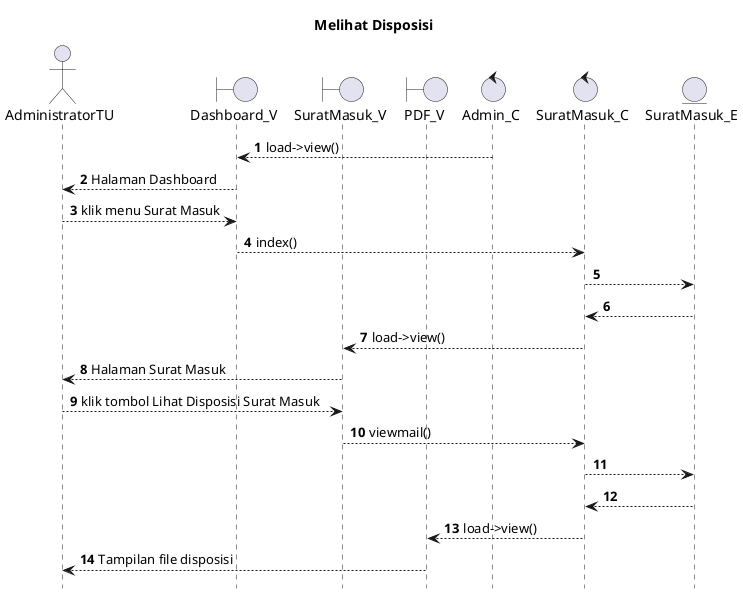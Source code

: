 @startuml

autonumber
hide footbox
title Melihat Disposisi

Actor AdministratorTU
boundary Dashboard_V
boundary SuratMasuk_V
boundary PDF_V
control Admin_C
control SuratMasuk_C
Entity SuratMasuk_E

Admin_C --> Dashboard_V: load->view()
Dashboard_V --> AdministratorTU: Halaman Dashboard
AdministratorTU --> Dashboard_V: klik menu Surat Masuk
Dashboard_V --> SuratMasuk_C: index()
SuratMasuk_C --> SuratMasuk_E:
    
    SuratMasuk_E --> SuratMasuk_C:
    SuratMasuk_C --> SuratMasuk_V: load->view()
    SuratMasuk_V --> AdministratorTU: Halaman Surat Masuk

AdministratorTU --> SuratMasuk_V: klik tombol Lihat Disposisi Surat Masuk
SuratMasuk_V --> SuratMasuk_C: viewmail()
SuratMasuk_C --> SuratMasuk_E:
   
    SuratMasuk_E --> SuratMasuk_C:
    SuratMasuk_C --> PDF_V: load->view()
    PDF_V --> AdministratorTU: Tampilan file disposisi

@enduml